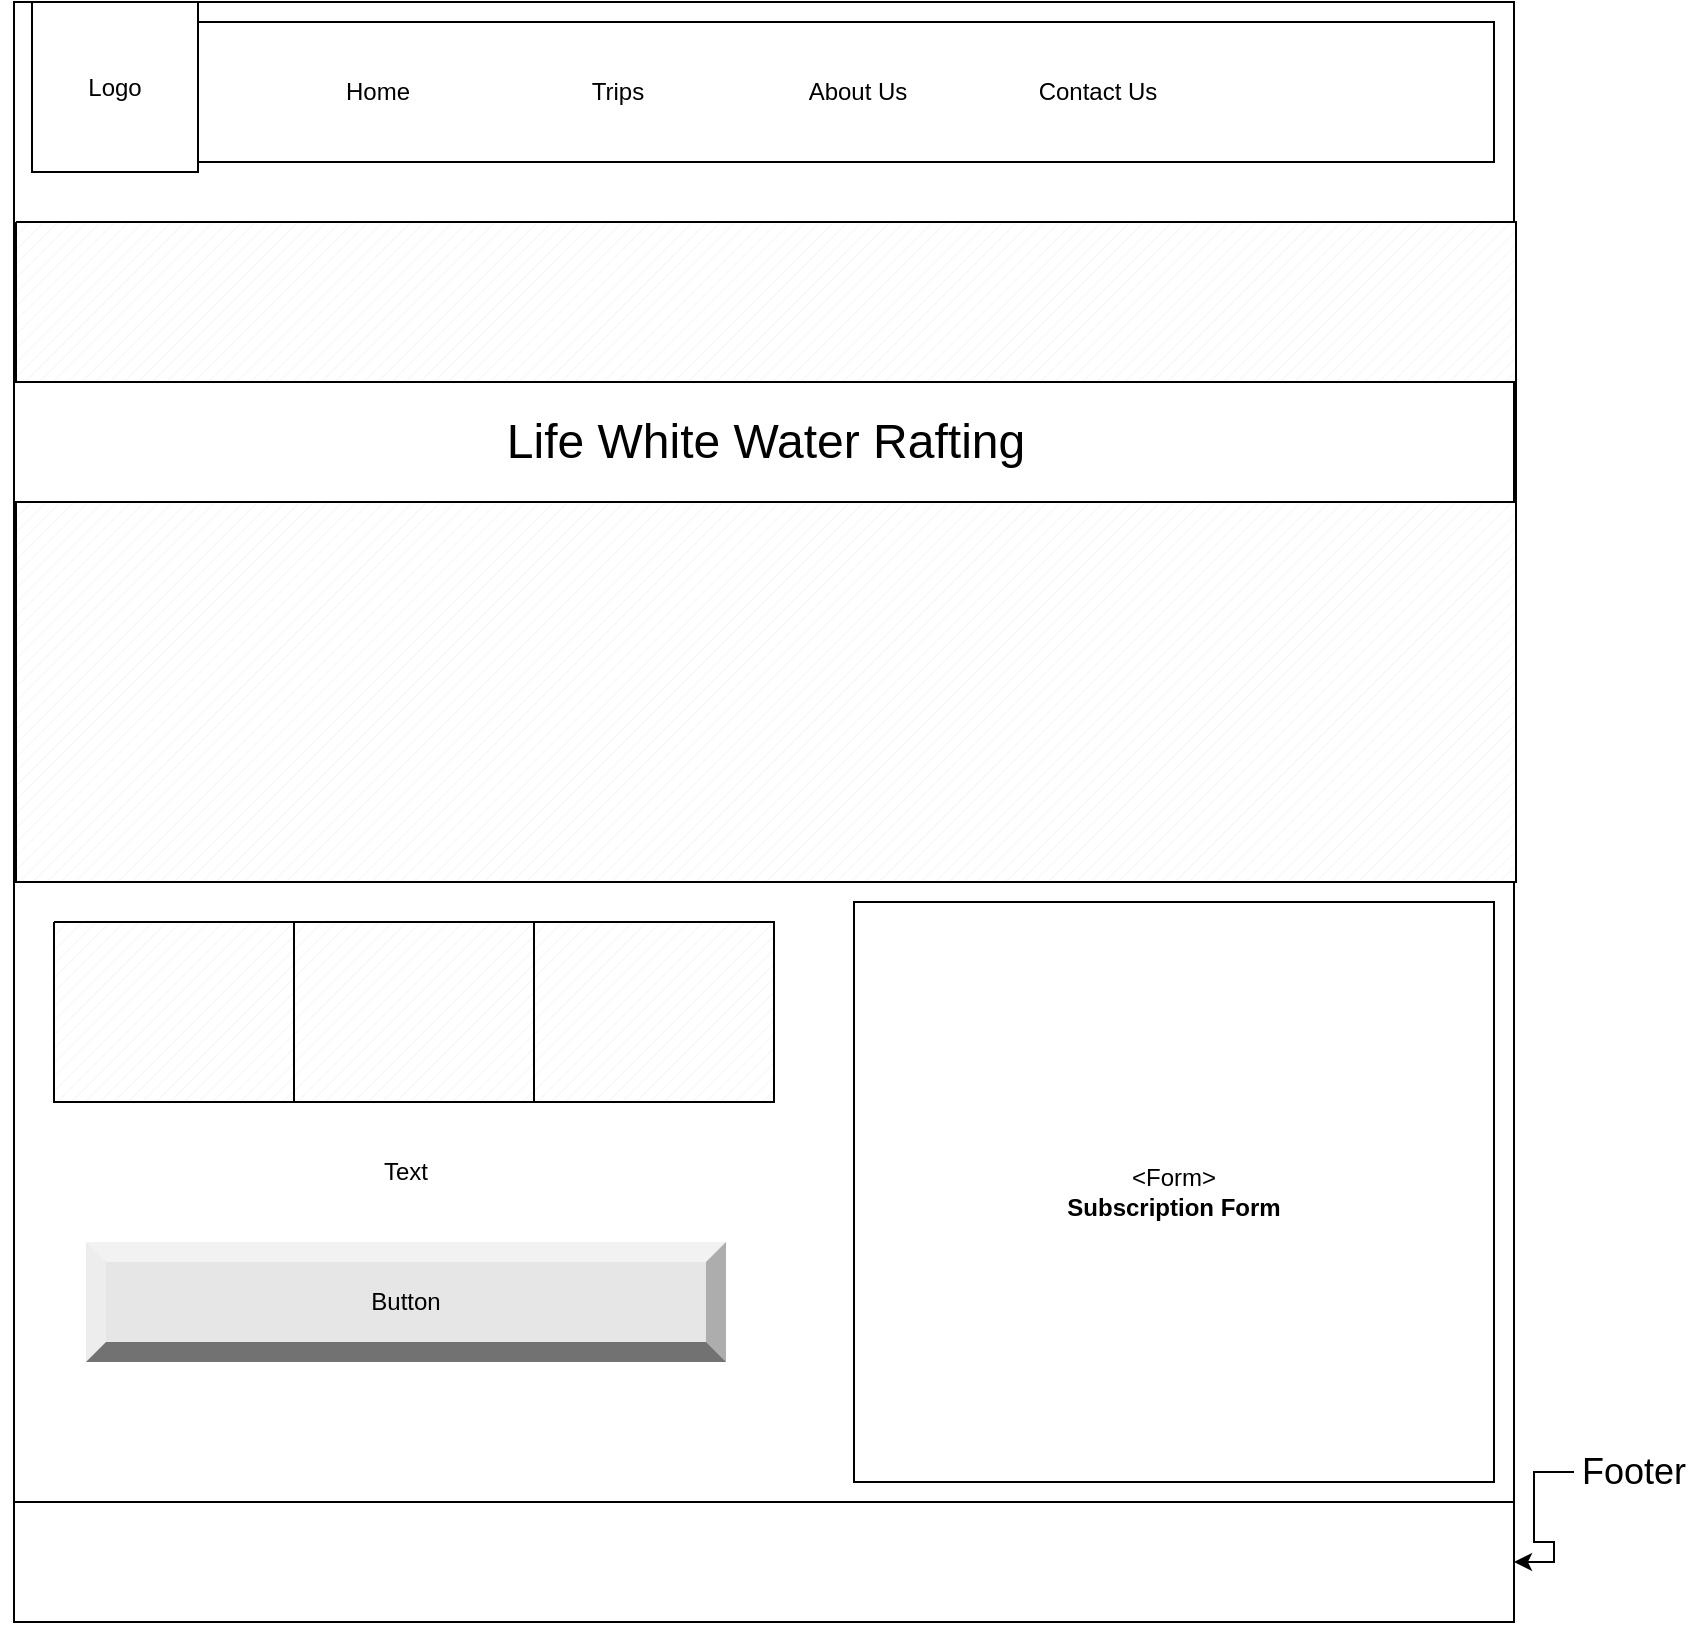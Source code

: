 <mxfile version="24.6.5" type="device">
  <diagram name="Page-1" id="GeyoTKeOEaAR744AkdCh">
    <mxGraphModel dx="949" dy="2083" grid="1" gridSize="10" guides="1" tooltips="1" connect="1" arrows="1" fold="1" page="1" pageScale="1" pageWidth="850" pageHeight="1100" math="0" shadow="0">
      <root>
        <mxCell id="0" />
        <mxCell id="1" parent="0" />
        <mxCell id="b8dmIowxwLuX0udhrp4a-1" value="" style="whiteSpace=wrap;html=1;aspect=fixed;" vertex="1" parent="1">
          <mxGeometry x="50" y="-1090" width="750" height="750" as="geometry" />
        </mxCell>
        <mxCell id="b8dmIowxwLuX0udhrp4a-3" style="edgeStyle=orthogonalEdgeStyle;rounded=0;orthogonalLoop=1;jettySize=auto;html=1;exitX=0;exitY=0;exitDx=0;exitDy=0;exitPerimeter=0;" edge="1" parent="1" source="b8dmIowxwLuX0udhrp4a-2" target="b8dmIowxwLuX0udhrp4a-1">
          <mxGeometry relative="1" as="geometry">
            <Array as="points">
              <mxPoint x="332" y="-930" />
              <mxPoint x="332" y="-930" />
            </Array>
          </mxGeometry>
        </mxCell>
        <mxCell id="b8dmIowxwLuX0udhrp4a-2" value="" style="verticalLabelPosition=bottom;verticalAlign=top;html=1;shape=mxgraph.basic.patternFillRect;fillStyle=diag;step=5;fillStrokeWidth=0.2;fillStrokeColor=#dddddd;" vertex="1" parent="1">
          <mxGeometry x="51" y="-980" width="750" height="330" as="geometry" />
        </mxCell>
        <mxCell id="b8dmIowxwLuX0udhrp4a-4" value="" style="rounded=0;whiteSpace=wrap;html=1;" vertex="1" parent="1">
          <mxGeometry x="62" y="-1080" width="728" height="70" as="geometry" />
        </mxCell>
        <mxCell id="b8dmIowxwLuX0udhrp4a-5" value="" style="whiteSpace=wrap;html=1;aspect=fixed;" vertex="1" parent="1">
          <mxGeometry x="62" y="-1085" width="80" height="80" as="geometry" />
        </mxCell>
        <mxCell id="b8dmIowxwLuX0udhrp4a-6" value="Home" style="text;html=1;align=center;verticalAlign=middle;whiteSpace=wrap;rounded=0;" vertex="1" parent="1">
          <mxGeometry x="182" y="-1060" width="100" height="30" as="geometry" />
        </mxCell>
        <mxCell id="b8dmIowxwLuX0udhrp4a-7" value="Trips" style="text;html=1;align=center;verticalAlign=middle;whiteSpace=wrap;rounded=0;" vertex="1" parent="1">
          <mxGeometry x="302" y="-1060" width="100" height="30" as="geometry" />
        </mxCell>
        <mxCell id="b8dmIowxwLuX0udhrp4a-8" value="About Us" style="text;html=1;align=center;verticalAlign=middle;whiteSpace=wrap;rounded=0;" vertex="1" parent="1">
          <mxGeometry x="422" y="-1060" width="100" height="30" as="geometry" />
        </mxCell>
        <mxCell id="b8dmIowxwLuX0udhrp4a-9" value="Contact Us" style="text;html=1;align=center;verticalAlign=middle;whiteSpace=wrap;rounded=0;" vertex="1" parent="1">
          <mxGeometry x="542" y="-1060" width="100" height="30" as="geometry" />
        </mxCell>
        <mxCell id="b8dmIowxwLuX0udhrp4a-12" value="" style="rounded=0;whiteSpace=wrap;html=1;" vertex="1" parent="1">
          <mxGeometry x="50" y="-900" width="750" height="60" as="geometry" />
        </mxCell>
        <mxCell id="b8dmIowxwLuX0udhrp4a-11" value="&lt;font style=&quot;font-size: 24px;&quot;&gt;Life White Water Rafting&lt;/font&gt;" style="text;html=1;align=center;verticalAlign=middle;whiteSpace=wrap;rounded=0;" vertex="1" parent="1">
          <mxGeometry x="266" y="-900" width="320" height="60" as="geometry" />
        </mxCell>
        <mxCell id="b8dmIowxwLuX0udhrp4a-13" value="" style="verticalLabelPosition=bottom;verticalAlign=top;html=1;shape=mxgraph.basic.patternFillRect;fillStyle=diag;step=5;fillStrokeWidth=0.2;fillStrokeColor=#dddddd;" vertex="1" parent="1">
          <mxGeometry x="70" y="-630" width="120" height="90" as="geometry" />
        </mxCell>
        <mxCell id="b8dmIowxwLuX0udhrp4a-14" value="" style="verticalLabelPosition=bottom;verticalAlign=top;html=1;shape=mxgraph.basic.patternFillRect;fillStyle=diag;step=5;fillStrokeWidth=0.2;fillStrokeColor=#dddddd;" vertex="1" parent="1">
          <mxGeometry x="190" y="-630" width="120" height="90" as="geometry" />
        </mxCell>
        <mxCell id="b8dmIowxwLuX0udhrp4a-15" value="" style="verticalLabelPosition=bottom;verticalAlign=top;html=1;shape=mxgraph.basic.patternFillRect;fillStyle=diag;step=5;fillStrokeWidth=0.2;fillStrokeColor=#dddddd;" vertex="1" parent="1">
          <mxGeometry x="310" y="-630" width="120" height="90" as="geometry" />
        </mxCell>
        <mxCell id="b8dmIowxwLuX0udhrp4a-16" value="Text" style="text;html=1;align=center;verticalAlign=middle;whiteSpace=wrap;rounded=0;" vertex="1" parent="1">
          <mxGeometry x="82" y="-520" width="328" height="30" as="geometry" />
        </mxCell>
        <mxCell id="b8dmIowxwLuX0udhrp4a-17" value="Button" style="labelPosition=center;verticalLabelPosition=middle;align=center;html=1;shape=mxgraph.basic.shaded_button;dx=10;fillColor=#E6E6E6;strokeColor=none;whiteSpace=wrap;" vertex="1" parent="1">
          <mxGeometry x="86" y="-470" width="320" height="60" as="geometry" />
        </mxCell>
        <mxCell id="b8dmIowxwLuX0udhrp4a-19" value="&amp;lt;Form&amp;gt;&lt;br&gt;&lt;b&gt;Subscription Form&lt;/b&gt;" style="html=1;whiteSpace=wrap;" vertex="1" parent="1">
          <mxGeometry x="470" y="-640" width="320" height="290" as="geometry" />
        </mxCell>
        <mxCell id="b8dmIowxwLuX0udhrp4a-20" value="Logo" style="html=1;whiteSpace=wrap;" vertex="1" parent="1">
          <mxGeometry x="59" y="-1090" width="83" height="85" as="geometry" />
        </mxCell>
        <mxCell id="b8dmIowxwLuX0udhrp4a-21" value="" style="rounded=0;whiteSpace=wrap;html=1;" vertex="1" parent="1">
          <mxGeometry x="50" y="-340" width="750" height="60" as="geometry" />
        </mxCell>
        <mxCell id="b8dmIowxwLuX0udhrp4a-23" style="edgeStyle=orthogonalEdgeStyle;rounded=0;orthogonalLoop=1;jettySize=auto;html=1;exitX=0;exitY=0.5;exitDx=0;exitDy=0;" edge="1" parent="1" source="b8dmIowxwLuX0udhrp4a-22" target="b8dmIowxwLuX0udhrp4a-21">
          <mxGeometry relative="1" as="geometry" />
        </mxCell>
        <mxCell id="b8dmIowxwLuX0udhrp4a-22" value="&lt;font style=&quot;font-size: 18px;&quot;&gt;Footer&lt;/font&gt;" style="text;html=1;align=center;verticalAlign=middle;whiteSpace=wrap;rounded=0;" vertex="1" parent="1">
          <mxGeometry x="830" y="-370" width="60" height="30" as="geometry" />
        </mxCell>
      </root>
    </mxGraphModel>
  </diagram>
</mxfile>
